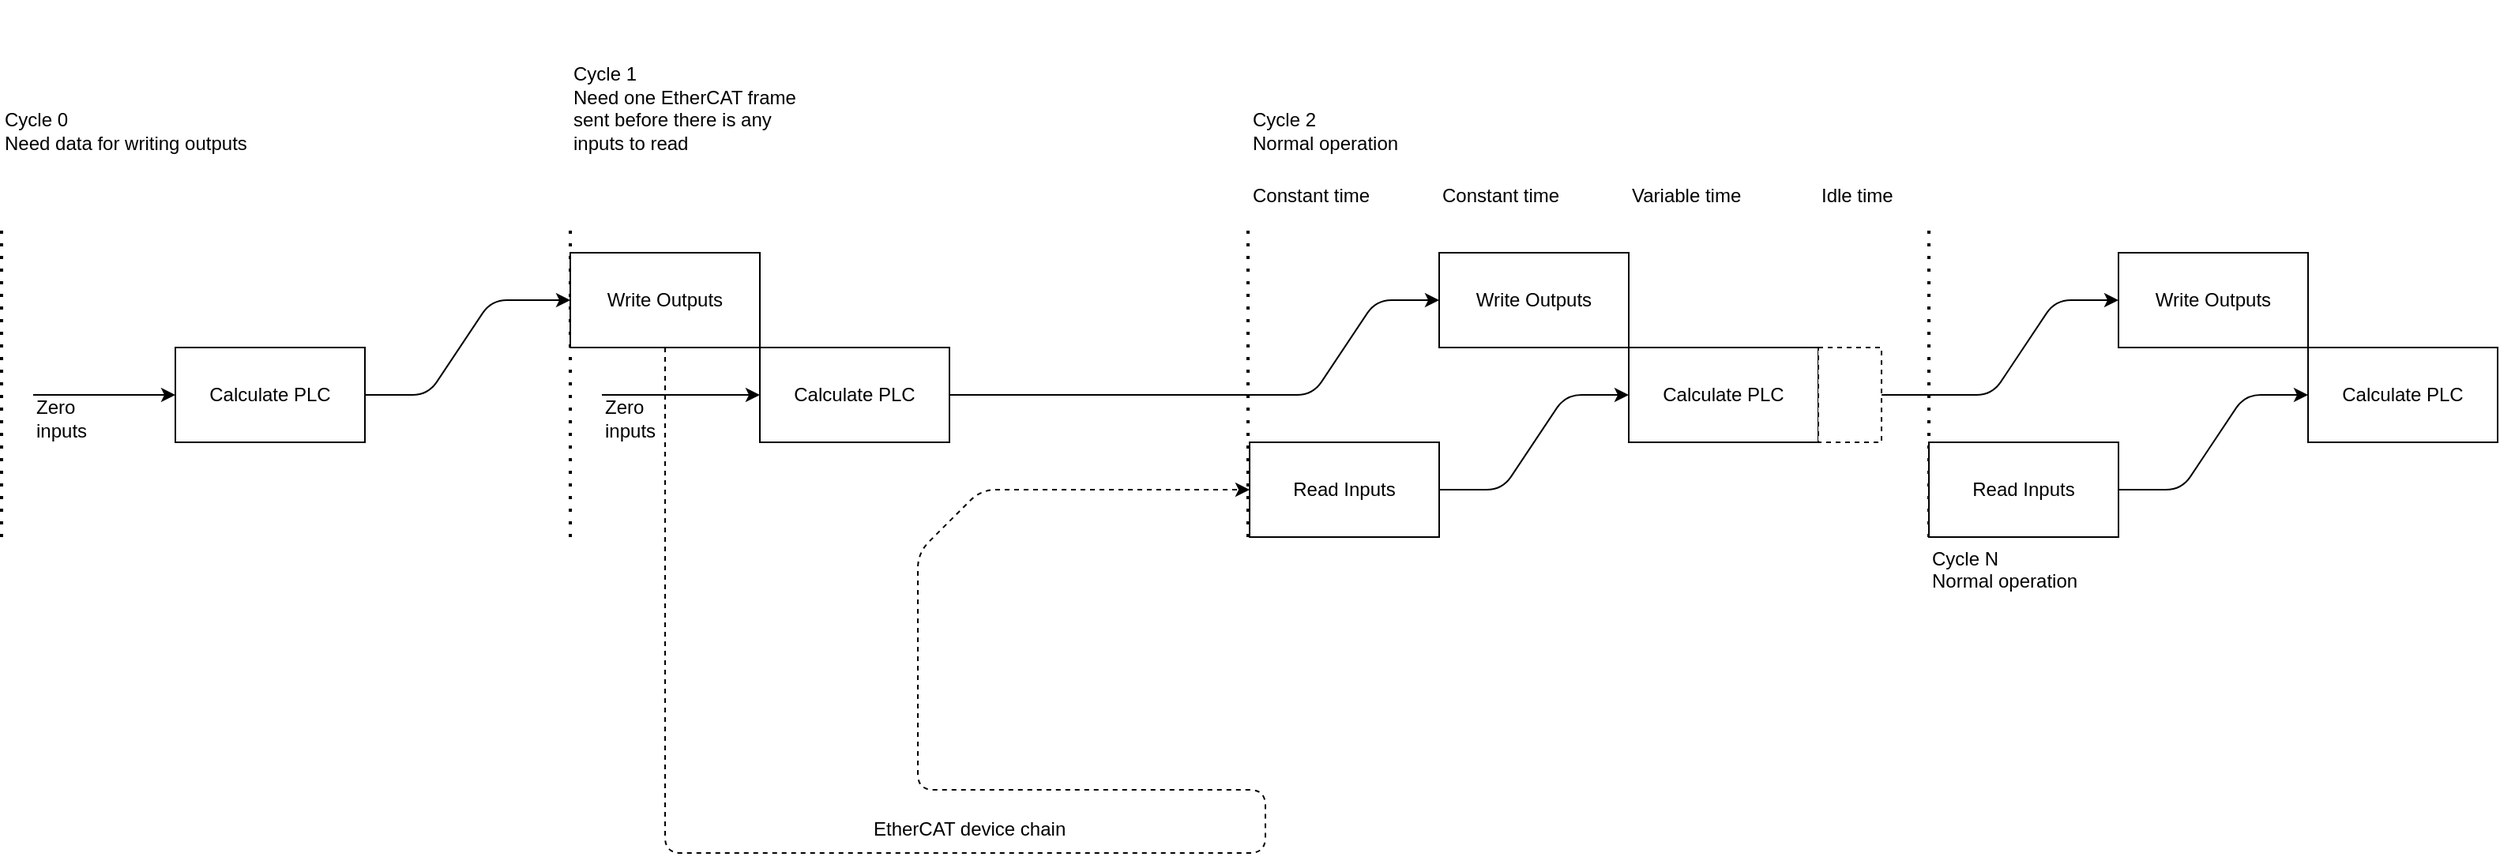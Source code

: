<mxfile>
    <diagram id="O1-QmVV9RvIppVxTdCmx" name="Page-1">
        <mxGraphModel dx="1987" dy="854" grid="1" gridSize="10" guides="1" tooltips="1" connect="1" arrows="1" fold="1" page="1" pageScale="1" pageWidth="850" pageHeight="1100" math="0" shadow="0">
            <root>
                <mxCell id="0"/>
                <mxCell id="1" parent="0"/>
                <mxCell id="2" value="" style="endArrow=none;dashed=1;html=1;dashPattern=1 3;strokeWidth=2;" edge="1" parent="1">
                    <mxGeometry width="50" height="50" relative="1" as="geometry">
                        <mxPoint x="239" y="440" as="sourcePoint"/>
                        <mxPoint x="239" y="240" as="targetPoint"/>
                    </mxGeometry>
                </mxCell>
                <mxCell id="6" style="edgeStyle=none;html=1;exitX=1;exitY=0.5;exitDx=0;exitDy=0;entryX=0;entryY=0.5;entryDx=0;entryDy=0;" edge="1" parent="1" source="3" target="5">
                    <mxGeometry relative="1" as="geometry">
                        <Array as="points">
                            <mxPoint x="400" y="410"/>
                            <mxPoint x="440" y="350"/>
                        </Array>
                    </mxGeometry>
                </mxCell>
                <mxCell id="3" value="Read Inputs" style="rounded=0;whiteSpace=wrap;html=1;" vertex="1" parent="1">
                    <mxGeometry x="240" y="380" width="120" height="60" as="geometry"/>
                </mxCell>
                <mxCell id="13" style="edgeStyle=none;html=1;exitX=0.5;exitY=1;exitDx=0;exitDy=0;entryX=0;entryY=0.5;entryDx=0;entryDy=0;dashed=1;" edge="1" parent="1" source="23">
                    <mxGeometry relative="1" as="geometry">
                        <mxPoint x="-10" y="320" as="sourcePoint"/>
                        <mxPoint x="240" y="410" as="targetPoint"/>
                        <Array as="points">
                            <mxPoint x="-130" y="640"/>
                            <mxPoint x="250" y="640"/>
                            <mxPoint x="250" y="600"/>
                            <mxPoint x="30" y="600"/>
                            <mxPoint x="30" y="450"/>
                            <mxPoint x="70" y="410"/>
                        </Array>
                    </mxGeometry>
                </mxCell>
                <mxCell id="4" value="Write Outputs" style="rounded=0;whiteSpace=wrap;html=1;" vertex="1" parent="1">
                    <mxGeometry x="360" y="260" width="120" height="60" as="geometry"/>
                </mxCell>
                <mxCell id="5" value="Calculate PLC" style="rounded=0;whiteSpace=wrap;html=1;" vertex="1" parent="1">
                    <mxGeometry x="480" y="320" width="120" height="60" as="geometry"/>
                </mxCell>
                <mxCell id="7" value="" style="endArrow=none;dashed=1;html=1;dashPattern=1 3;strokeWidth=2;" edge="1" parent="1">
                    <mxGeometry width="50" height="50" relative="1" as="geometry">
                        <mxPoint x="670" y="440" as="sourcePoint"/>
                        <mxPoint x="670" y="240" as="targetPoint"/>
                    </mxGeometry>
                </mxCell>
                <mxCell id="8" style="edgeStyle=none;html=1;exitX=1;exitY=0.5;exitDx=0;exitDy=0;entryX=0;entryY=0.5;entryDx=0;entryDy=0;" edge="1" parent="1" source="9" target="11">
                    <mxGeometry relative="1" as="geometry">
                        <Array as="points">
                            <mxPoint x="830" y="410"/>
                            <mxPoint x="870" y="350"/>
                        </Array>
                    </mxGeometry>
                </mxCell>
                <mxCell id="9" value="Read Inputs" style="rounded=0;whiteSpace=wrap;html=1;" vertex="1" parent="1">
                    <mxGeometry x="670" y="380" width="120" height="60" as="geometry"/>
                </mxCell>
                <mxCell id="10" value="Write Outputs" style="rounded=0;whiteSpace=wrap;html=1;" vertex="1" parent="1">
                    <mxGeometry x="790" y="260" width="120" height="60" as="geometry"/>
                </mxCell>
                <mxCell id="11" value="Calculate PLC" style="rounded=0;whiteSpace=wrap;html=1;" vertex="1" parent="1">
                    <mxGeometry x="910" y="320" width="120" height="60" as="geometry"/>
                </mxCell>
                <mxCell id="12" style="edgeStyle=none;html=1;exitX=1;exitY=0.5;exitDx=0;exitDy=0;entryX=0;entryY=0.5;entryDx=0;entryDy=0;" edge="1" parent="1" source="15">
                    <mxGeometry relative="1" as="geometry">
                        <mxPoint x="670" y="350" as="sourcePoint"/>
                        <mxPoint x="790" y="290" as="targetPoint"/>
                        <Array as="points">
                            <mxPoint x="710" y="350"/>
                            <mxPoint x="750" y="290"/>
                        </Array>
                    </mxGeometry>
                </mxCell>
                <mxCell id="14" value="EtherCAT device chain" style="text;html=1;strokeColor=none;fillColor=none;align=left;verticalAlign=middle;whiteSpace=wrap;rounded=0;" vertex="1" parent="1">
                    <mxGeometry y="610" width="220" height="30" as="geometry"/>
                </mxCell>
                <mxCell id="15" value="" style="rounded=0;whiteSpace=wrap;html=1;dashed=1;" vertex="1" parent="1">
                    <mxGeometry x="600" y="320" width="40" height="60" as="geometry"/>
                </mxCell>
                <mxCell id="16" value="Constant time" style="text;html=1;strokeColor=none;fillColor=none;align=left;verticalAlign=top;whiteSpace=wrap;rounded=0;dashed=1;" vertex="1" parent="1">
                    <mxGeometry x="240" y="210" width="120" height="30" as="geometry"/>
                </mxCell>
                <mxCell id="17" value="Constant time" style="text;html=1;strokeColor=none;fillColor=none;align=left;verticalAlign=top;whiteSpace=wrap;rounded=0;dashed=1;" vertex="1" parent="1">
                    <mxGeometry x="360" y="210" width="120" height="30" as="geometry"/>
                </mxCell>
                <mxCell id="18" value="Variable time" style="text;html=1;strokeColor=none;fillColor=none;align=left;verticalAlign=top;whiteSpace=wrap;rounded=0;dashed=1;" vertex="1" parent="1">
                    <mxGeometry x="480" y="210" width="120" height="30" as="geometry"/>
                </mxCell>
                <mxCell id="19" value="Idle time" style="text;html=1;strokeColor=none;fillColor=none;align=left;verticalAlign=top;whiteSpace=wrap;rounded=0;dashed=1;" vertex="1" parent="1">
                    <mxGeometry x="600" y="210" width="70" height="30" as="geometry"/>
                </mxCell>
                <mxCell id="20" value="" style="endArrow=none;dashed=1;html=1;dashPattern=1 3;strokeWidth=2;" edge="1" parent="1">
                    <mxGeometry width="50" height="50" relative="1" as="geometry">
                        <mxPoint x="-190" y="440" as="sourcePoint"/>
                        <mxPoint x="-190" y="240" as="targetPoint"/>
                    </mxGeometry>
                </mxCell>
                <mxCell id="23" value="Write Outputs" style="rounded=0;whiteSpace=wrap;html=1;" vertex="1" parent="1">
                    <mxGeometry x="-190" y="260" width="120" height="60" as="geometry"/>
                </mxCell>
                <mxCell id="24" value="Calculate PLC" style="rounded=0;whiteSpace=wrap;html=1;" vertex="1" parent="1">
                    <mxGeometry x="-70" y="320" width="120" height="60" as="geometry"/>
                </mxCell>
                <mxCell id="25" style="edgeStyle=none;html=1;exitX=1;exitY=0.5;exitDx=0;exitDy=0;entryX=0;entryY=0.5;entryDx=0;entryDy=0;" edge="1" parent="1" source="24">
                    <mxGeometry relative="1" as="geometry">
                        <mxPoint x="240" y="350" as="sourcePoint"/>
                        <mxPoint x="360" y="290" as="targetPoint"/>
                        <Array as="points">
                            <mxPoint x="280" y="350"/>
                            <mxPoint x="320" y="290"/>
                        </Array>
                    </mxGeometry>
                </mxCell>
                <mxCell id="26" value="" style="endArrow=none;dashed=1;html=1;dashPattern=1 3;strokeWidth=2;" edge="1" parent="1">
                    <mxGeometry width="50" height="50" relative="1" as="geometry">
                        <mxPoint x="-550" y="440" as="sourcePoint"/>
                        <mxPoint x="-550" y="240" as="targetPoint"/>
                    </mxGeometry>
                </mxCell>
                <mxCell id="32" style="edgeStyle=none;html=1;entryX=0;entryY=0.5;entryDx=0;entryDy=0;" edge="1" parent="1" target="30">
                    <mxGeometry relative="1" as="geometry">
                        <mxPoint x="-530" y="350" as="sourcePoint"/>
                    </mxGeometry>
                </mxCell>
                <mxCell id="30" value="Calculate PLC" style="rounded=0;whiteSpace=wrap;html=1;" vertex="1" parent="1">
                    <mxGeometry x="-440" y="320" width="120" height="60" as="geometry"/>
                </mxCell>
                <mxCell id="31" style="edgeStyle=none;html=1;exitX=1;exitY=0.5;exitDx=0;exitDy=0;" edge="1" parent="1" source="30">
                    <mxGeometry relative="1" as="geometry">
                        <mxPoint x="-190" y="350" as="sourcePoint"/>
                        <mxPoint x="-190" y="290" as="targetPoint"/>
                        <Array as="points">
                            <mxPoint x="-280" y="350"/>
                            <mxPoint x="-240" y="290"/>
                        </Array>
                    </mxGeometry>
                </mxCell>
                <mxCell id="33" value="Zero inputs" style="text;html=1;strokeColor=none;fillColor=none;align=left;verticalAlign=middle;whiteSpace=wrap;rounded=0;dashed=1;" vertex="1" parent="1">
                    <mxGeometry x="-530" y="350" width="60" height="30" as="geometry"/>
                </mxCell>
                <mxCell id="35" value="Cycle 0&lt;br&gt;Need data for writing outputs" style="text;html=1;strokeColor=none;fillColor=none;align=left;verticalAlign=bottom;whiteSpace=wrap;rounded=0;dashed=1;" vertex="1" parent="1">
                    <mxGeometry x="-550" y="100" width="240" height="100" as="geometry"/>
                </mxCell>
                <mxCell id="36" value="Cycle 1&lt;br&gt;Need one EtherCAT frame sent before there is any inputs to read" style="text;html=1;strokeColor=none;fillColor=none;align=left;verticalAlign=bottom;whiteSpace=wrap;rounded=0;dashed=1;" vertex="1" parent="1">
                    <mxGeometry x="-190" y="100" width="150" height="100" as="geometry"/>
                </mxCell>
                <mxCell id="37" style="edgeStyle=none;html=1;entryX=0;entryY=0.5;entryDx=0;entryDy=0;exitX=0;exitY=0;exitDx=0;exitDy=0;" edge="1" parent="1" source="38" target="24">
                    <mxGeometry relative="1" as="geometry">
                        <mxPoint x="-40" y="350" as="sourcePoint"/>
                        <mxPoint x="50" y="350" as="targetPoint"/>
                    </mxGeometry>
                </mxCell>
                <mxCell id="38" value="Zero inputs" style="text;html=1;strokeColor=none;fillColor=none;align=left;verticalAlign=middle;whiteSpace=wrap;rounded=0;dashed=1;" vertex="1" parent="1">
                    <mxGeometry x="-170" y="350" width="60" height="30" as="geometry"/>
                </mxCell>
                <mxCell id="39" value="Cycle 2&lt;br&gt;Normal operation" style="text;html=1;strokeColor=none;fillColor=none;align=left;verticalAlign=bottom;whiteSpace=wrap;rounded=0;dashed=1;" vertex="1" parent="1">
                    <mxGeometry x="240" y="100" width="240" height="100" as="geometry"/>
                </mxCell>
                <mxCell id="40" value="Cycle N&lt;br&gt;Normal operation" style="text;html=1;strokeColor=none;fillColor=none;align=left;verticalAlign=top;whiteSpace=wrap;rounded=0;dashed=1;" vertex="1" parent="1">
                    <mxGeometry x="670" y="440" width="240" height="100" as="geometry"/>
                </mxCell>
            </root>
        </mxGraphModel>
    </diagram>
</mxfile>
